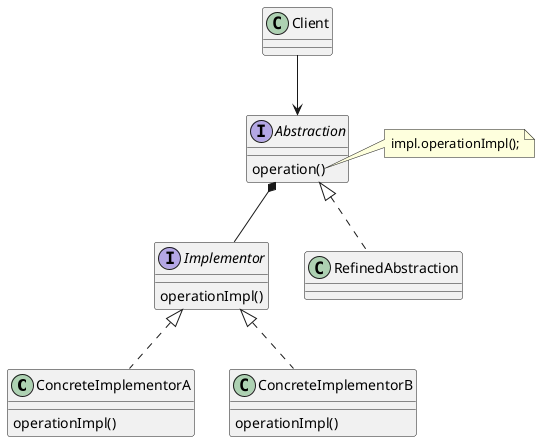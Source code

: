 @startuml
class ConcreteImplementorA implements Implementor
class ConcreteImplementorB implements Implementor
Implementor : operationImpl()
ConcreteImplementorA : operationImpl()
ConcreteImplementorB : operationImpl()

class RefinedAbstraction implements Abstraction
Abstraction : operation()

Abstraction *-- Implementor

Client --> Abstraction

note right of Abstraction::operation()
impl.operationImpl();
end note
@enduml